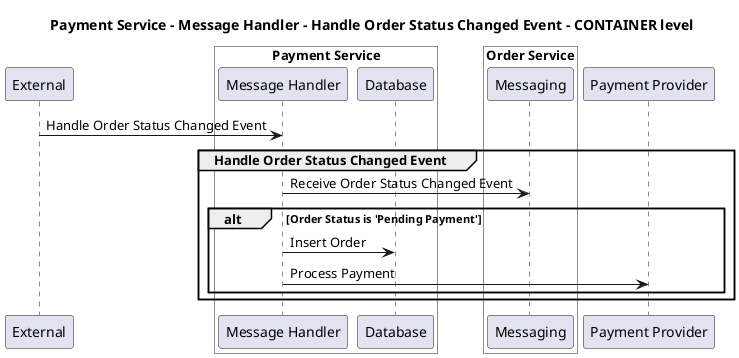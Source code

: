 @startuml

title Payment Service - Message Handler - Handle Order Status Changed Event - CONTAINER level

participant "External" as C4InterFlow.SoftwareSystems.ExternalSystem

box "Payment Service" #White
    participant "Message Handler" as ECommercePlatform.SoftwareSystems.PaymentService.Containers.MessageHandler
    participant "Database" as ECommercePlatform.SoftwareSystems.PaymentService.Containers.Database
end box


box "Order Service" #White
    participant "Messaging" as ECommercePlatform.SoftwareSystems.OrderService.Containers.Messaging
end box

participant "Payment Provider" as ECommercePlatform.SoftwareSystems.PaymentProvider

C4InterFlow.SoftwareSystems.ExternalSystem -> ECommercePlatform.SoftwareSystems.PaymentService.Containers.MessageHandler : Handle Order Status Changed Event
group Handle Order Status Changed Event
ECommercePlatform.SoftwareSystems.PaymentService.Containers.MessageHandler -> ECommercePlatform.SoftwareSystems.OrderService.Containers.Messaging : Receive Order Status Changed Event
alt Order Status is 'Pending Payment'
ECommercePlatform.SoftwareSystems.PaymentService.Containers.MessageHandler -> ECommercePlatform.SoftwareSystems.PaymentService.Containers.Database : Insert Order
ECommercePlatform.SoftwareSystems.PaymentService.Containers.MessageHandler -> ECommercePlatform.SoftwareSystems.PaymentProvider : Process Payment
end
end


@enduml
